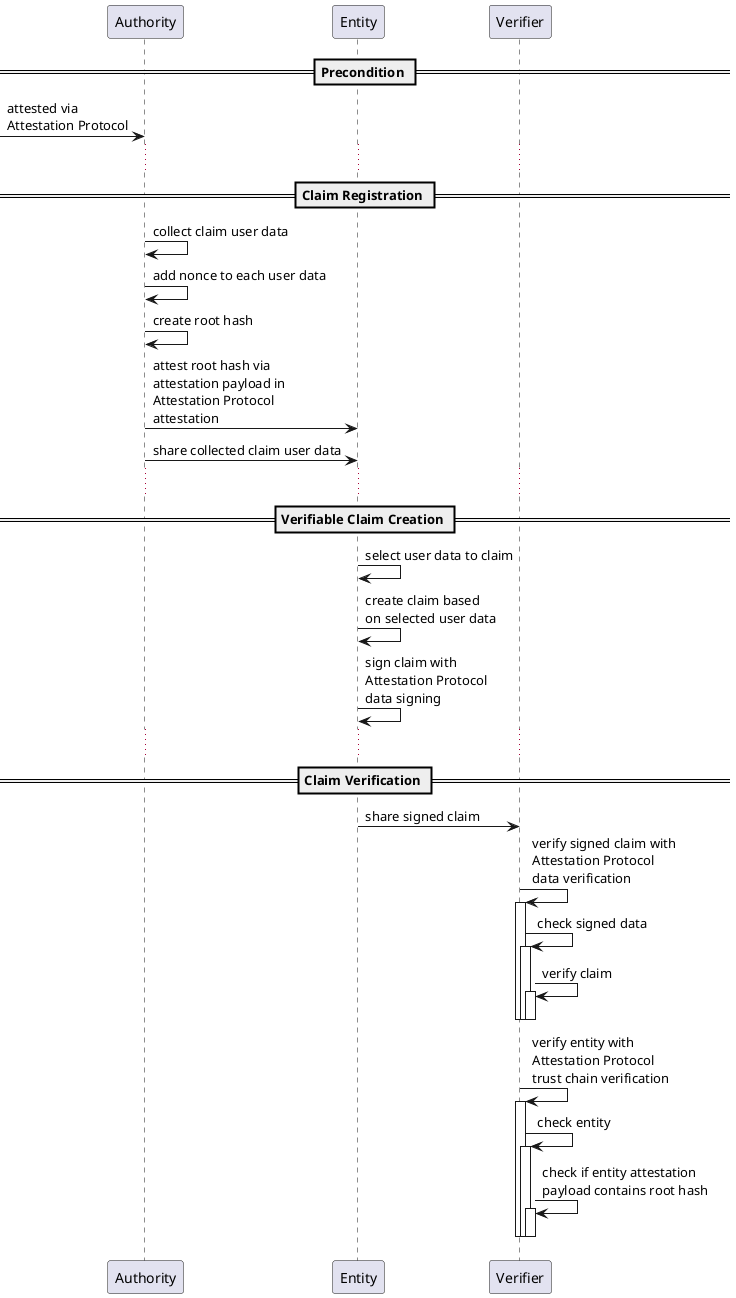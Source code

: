 /*
 *  Copyright (C) 2020  Attila Aldemir <a_aldemir@hotmail.de>
 *
 *  This program is free software: you can redistribute it and/or modify
 *  it under the terms of the GNU General Public License as published by
 *  the Free Software Foundation, either version 3 of the License, or
 *  (at your option) any later version.
 *
 *  This program is distributed in the hope that it will be useful,
 *  but WITHOUT ANY WARRANTY; without even the implied warranty of
 *  MERCHANTABILITY or FITNESS FOR A PARTICULAR PURPOSE.  See the
 *  GNU General Public License for more details.
 *
 *  You should have received a copy of the GNU General Public License
 *  along with this program.  If not, see <https://www.gnu.org/licenses/>.
 */ 

@startuml


participant "Authority" as AUTH
participant "Entity" as ENTI
participant "Verifier" as VERI


== Precondition ==

-> AUTH: attested via\nAttestation Protocol
...


== Claim Registration ==

AUTH -> AUTH: collect claim user data
AUTH -> AUTH: add nonce to each user data
AUTH -> AUTH: create root hash
AUTH -> ENTI: attest root hash via\nattestation payload in\nAttestation Protocol\nattestation
AUTH -> ENTI: share collected claim user data
...


== Verifiable Claim Creation ==

ENTI -> ENTI: select user data to claim
ENTI -> ENTI: create claim based\non selected user data
ENTI -> ENTI: sign claim with\nAttestation Protocol\ndata signing
...


== Claim Verification ==

ENTI -> VERI: share signed claim
VERI -> VERI: verify signed claim with\nAttestation Protocol\ndata verification
activate VERI
VERI -> VERI: check signed data
activate VERI
VERI -> VERI: verify claim
activate VERI
deactivate VERI
deactivate VERI
deactivate VERI

VERI -> VERI: verify entity with\nAttestation Protocol\ntrust chain verification
activate VERI
VERI -> VERI: check entity
activate VERI
VERI -> VERI: check if entity attestation\npayload contains root hash
activate VERI
deactivate VERI
deactivate VERI
deactivate VERI



@enduml
